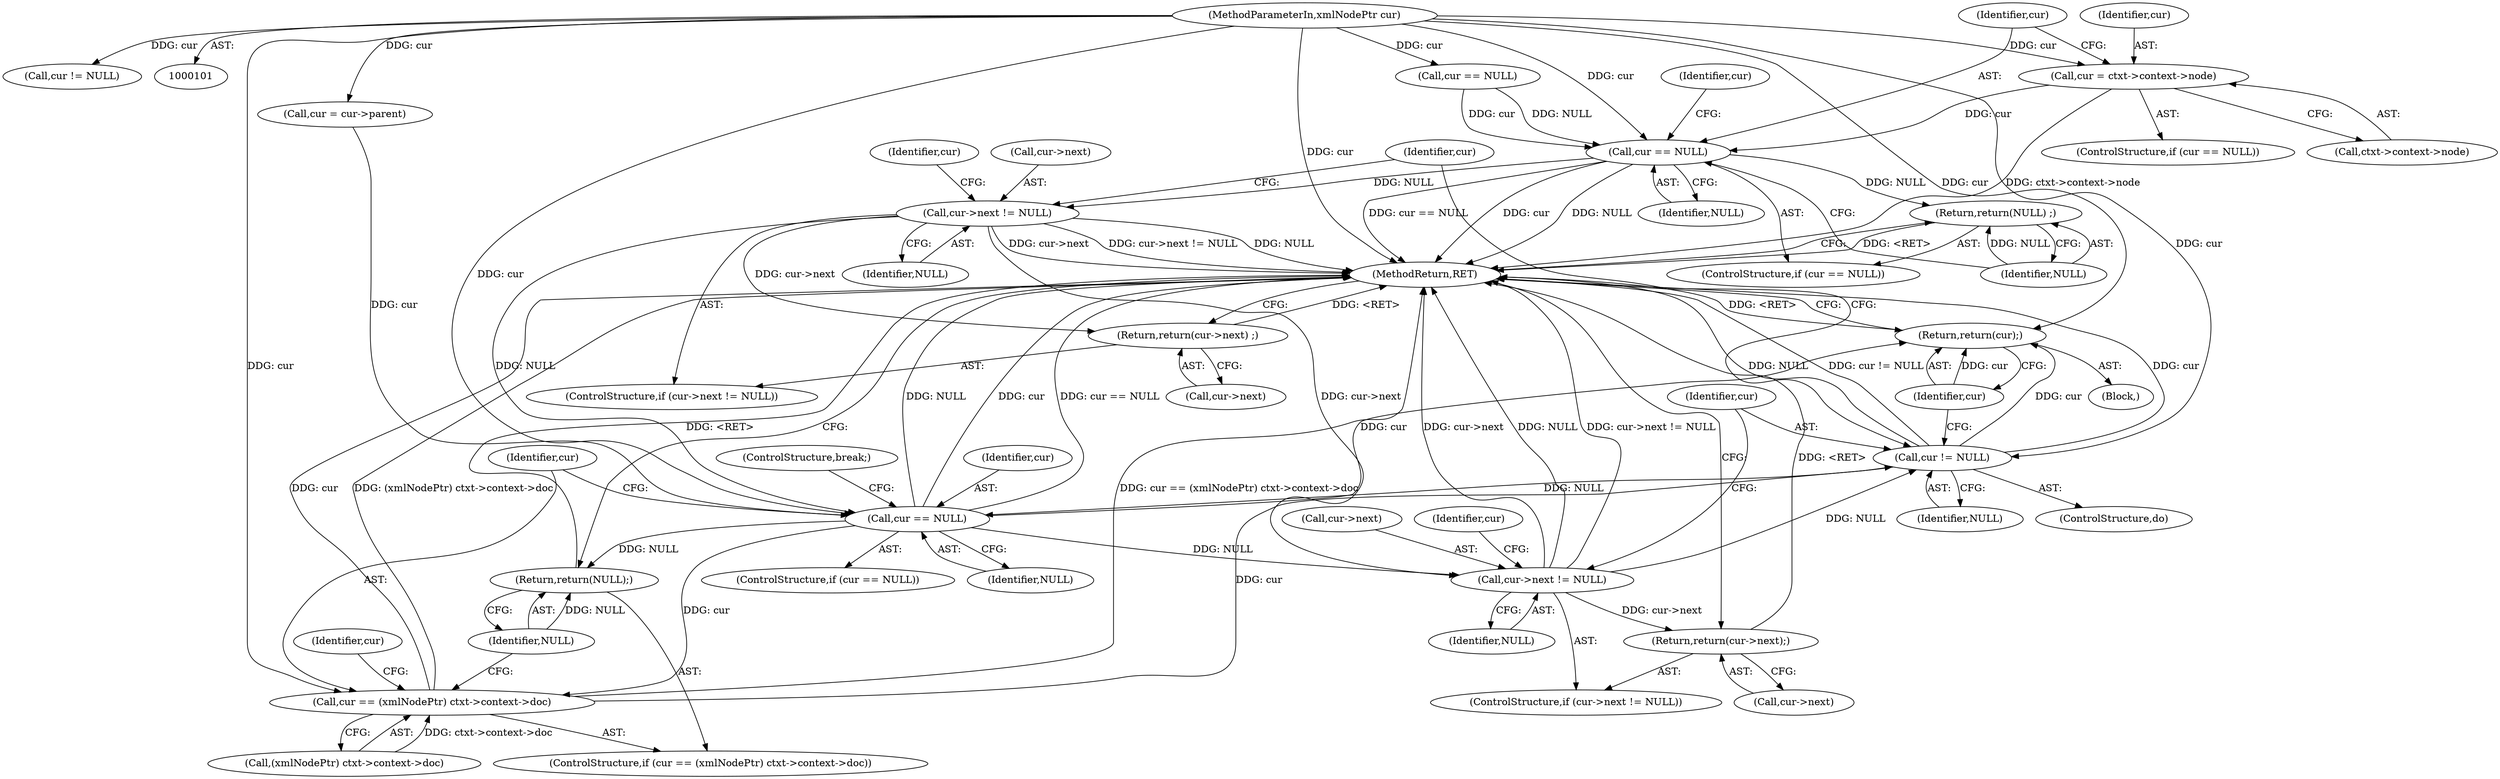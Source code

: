 digraph "1_Chrome_a44b00c88bc5ea35b5b150217c5fd6e4ce168e58@del" {
"1000172" [label="(Call,cur = ctxt->context->node)"];
"1000103" [label="(MethodParameterIn,xmlNodePtr cur)"];
"1000180" [label="(Call,cur == NULL)"];
"1000183" [label="(Return,return(NULL) ;)"];
"1000186" [label="(Call,cur->next != NULL)"];
"1000191" [label="(Return,return(cur->next) ;)"];
"1000203" [label="(Call,cur == NULL)"];
"1000208" [label="(Call,cur == (xmlNodePtr) ctxt->context->doc)"];
"1000229" [label="(Call,cur != NULL)"];
"1000232" [label="(Return,return(cur);)"];
"1000217" [label="(Return,return(NULL);)"];
"1000220" [label="(Call,cur->next != NULL)"];
"1000225" [label="(Return,return(cur->next);)"];
"1000221" [label="(Call,cur->next)"];
"1000179" [label="(ControlStructure,if (cur == NULL))"];
"1000169" [label="(Call,cur == NULL)"];
"1000227" [label="(Identifier,cur)"];
"1000197" [label="(Call,cur = cur->parent)"];
"1000103" [label="(MethodParameterIn,xmlNodePtr cur)"];
"1000226" [label="(Call,cur->next)"];
"1000104" [label="(Block,)"];
"1000232" [label="(Return,return(cur);)"];
"1000193" [label="(Identifier,cur)"];
"1000182" [label="(Identifier,NULL)"];
"1000174" [label="(Call,ctxt->context->node)"];
"1000172" [label="(Call,cur = ctxt->context->node)"];
"1000184" [label="(Identifier,NULL)"];
"1000185" [label="(ControlStructure,if (cur->next != NULL))"];
"1000205" [label="(Identifier,NULL)"];
"1000202" [label="(ControlStructure,if (cur == NULL))"];
"1000204" [label="(Identifier,cur)"];
"1000210" [label="(Call,(xmlNodePtr) ctxt->context->doc)"];
"1000209" [label="(Identifier,cur)"];
"1000195" [label="(ControlStructure,do)"];
"1000229" [label="(Call,cur != NULL)"];
"1000203" [label="(Call,cur == NULL)"];
"1000230" [label="(Identifier,cur)"];
"1000187" [label="(Call,cur->next)"];
"1000181" [label="(Identifier,cur)"];
"1000191" [label="(Return,return(cur->next) ;)"];
"1000188" [label="(Identifier,cur)"];
"1000140" [label="(Call,cur != NULL)"];
"1000173" [label="(Identifier,cur)"];
"1000220" [label="(Call,cur->next != NULL)"];
"1000222" [label="(Identifier,cur)"];
"1000233" [label="(Identifier,cur)"];
"1000208" [label="(Call,cur == (xmlNodePtr) ctxt->context->doc)"];
"1000206" [label="(ControlStructure,break;)"];
"1000217" [label="(Return,return(NULL);)"];
"1000190" [label="(Identifier,NULL)"];
"1000219" [label="(ControlStructure,if (cur->next != NULL))"];
"1000168" [label="(ControlStructure,if (cur == NULL))"];
"1000218" [label="(Identifier,NULL)"];
"1000186" [label="(Call,cur->next != NULL)"];
"1000234" [label="(MethodReturn,RET)"];
"1000225" [label="(Return,return(cur->next);)"];
"1000183" [label="(Return,return(NULL) ;)"];
"1000180" [label="(Call,cur == NULL)"];
"1000198" [label="(Identifier,cur)"];
"1000224" [label="(Identifier,NULL)"];
"1000231" [label="(Identifier,NULL)"];
"1000192" [label="(Call,cur->next)"];
"1000207" [label="(ControlStructure,if (cur == (xmlNodePtr) ctxt->context->doc))"];
"1000172" -> "1000168"  [label="AST: "];
"1000172" -> "1000174"  [label="CFG: "];
"1000173" -> "1000172"  [label="AST: "];
"1000174" -> "1000172"  [label="AST: "];
"1000181" -> "1000172"  [label="CFG: "];
"1000172" -> "1000234"  [label="DDG: ctxt->context->node"];
"1000103" -> "1000172"  [label="DDG: cur"];
"1000172" -> "1000180"  [label="DDG: cur"];
"1000103" -> "1000101"  [label="AST: "];
"1000103" -> "1000234"  [label="DDG: cur"];
"1000103" -> "1000140"  [label="DDG: cur"];
"1000103" -> "1000169"  [label="DDG: cur"];
"1000103" -> "1000180"  [label="DDG: cur"];
"1000103" -> "1000197"  [label="DDG: cur"];
"1000103" -> "1000203"  [label="DDG: cur"];
"1000103" -> "1000208"  [label="DDG: cur"];
"1000103" -> "1000229"  [label="DDG: cur"];
"1000103" -> "1000232"  [label="DDG: cur"];
"1000180" -> "1000179"  [label="AST: "];
"1000180" -> "1000182"  [label="CFG: "];
"1000181" -> "1000180"  [label="AST: "];
"1000182" -> "1000180"  [label="AST: "];
"1000184" -> "1000180"  [label="CFG: "];
"1000188" -> "1000180"  [label="CFG: "];
"1000180" -> "1000234"  [label="DDG: cur"];
"1000180" -> "1000234"  [label="DDG: NULL"];
"1000180" -> "1000234"  [label="DDG: cur == NULL"];
"1000169" -> "1000180"  [label="DDG: cur"];
"1000169" -> "1000180"  [label="DDG: NULL"];
"1000180" -> "1000183"  [label="DDG: NULL"];
"1000180" -> "1000186"  [label="DDG: NULL"];
"1000183" -> "1000179"  [label="AST: "];
"1000183" -> "1000184"  [label="CFG: "];
"1000184" -> "1000183"  [label="AST: "];
"1000234" -> "1000183"  [label="CFG: "];
"1000183" -> "1000234"  [label="DDG: <RET>"];
"1000184" -> "1000183"  [label="DDG: NULL"];
"1000186" -> "1000185"  [label="AST: "];
"1000186" -> "1000190"  [label="CFG: "];
"1000187" -> "1000186"  [label="AST: "];
"1000190" -> "1000186"  [label="AST: "];
"1000193" -> "1000186"  [label="CFG: "];
"1000198" -> "1000186"  [label="CFG: "];
"1000186" -> "1000234"  [label="DDG: cur->next != NULL"];
"1000186" -> "1000234"  [label="DDG: NULL"];
"1000186" -> "1000234"  [label="DDG: cur->next"];
"1000186" -> "1000191"  [label="DDG: cur->next"];
"1000186" -> "1000203"  [label="DDG: NULL"];
"1000186" -> "1000220"  [label="DDG: cur->next"];
"1000191" -> "1000185"  [label="AST: "];
"1000191" -> "1000192"  [label="CFG: "];
"1000192" -> "1000191"  [label="AST: "];
"1000234" -> "1000191"  [label="CFG: "];
"1000191" -> "1000234"  [label="DDG: <RET>"];
"1000203" -> "1000202"  [label="AST: "];
"1000203" -> "1000205"  [label="CFG: "];
"1000204" -> "1000203"  [label="AST: "];
"1000205" -> "1000203"  [label="AST: "];
"1000206" -> "1000203"  [label="CFG: "];
"1000209" -> "1000203"  [label="CFG: "];
"1000203" -> "1000234"  [label="DDG: cur == NULL"];
"1000203" -> "1000234"  [label="DDG: NULL"];
"1000203" -> "1000234"  [label="DDG: cur"];
"1000197" -> "1000203"  [label="DDG: cur"];
"1000229" -> "1000203"  [label="DDG: NULL"];
"1000203" -> "1000208"  [label="DDG: cur"];
"1000203" -> "1000217"  [label="DDG: NULL"];
"1000203" -> "1000220"  [label="DDG: NULL"];
"1000203" -> "1000232"  [label="DDG: cur"];
"1000208" -> "1000207"  [label="AST: "];
"1000208" -> "1000210"  [label="CFG: "];
"1000209" -> "1000208"  [label="AST: "];
"1000210" -> "1000208"  [label="AST: "];
"1000218" -> "1000208"  [label="CFG: "];
"1000222" -> "1000208"  [label="CFG: "];
"1000208" -> "1000234"  [label="DDG: cur == (xmlNodePtr) ctxt->context->doc"];
"1000208" -> "1000234"  [label="DDG: cur"];
"1000208" -> "1000234"  [label="DDG: (xmlNodePtr) ctxt->context->doc"];
"1000210" -> "1000208"  [label="DDG: ctxt->context->doc"];
"1000208" -> "1000229"  [label="DDG: cur"];
"1000229" -> "1000195"  [label="AST: "];
"1000229" -> "1000231"  [label="CFG: "];
"1000230" -> "1000229"  [label="AST: "];
"1000231" -> "1000229"  [label="AST: "];
"1000198" -> "1000229"  [label="CFG: "];
"1000233" -> "1000229"  [label="CFG: "];
"1000229" -> "1000234"  [label="DDG: cur != NULL"];
"1000229" -> "1000234"  [label="DDG: NULL"];
"1000229" -> "1000234"  [label="DDG: cur"];
"1000220" -> "1000229"  [label="DDG: NULL"];
"1000229" -> "1000232"  [label="DDG: cur"];
"1000232" -> "1000104"  [label="AST: "];
"1000232" -> "1000233"  [label="CFG: "];
"1000233" -> "1000232"  [label="AST: "];
"1000234" -> "1000232"  [label="CFG: "];
"1000232" -> "1000234"  [label="DDG: <RET>"];
"1000233" -> "1000232"  [label="DDG: cur"];
"1000217" -> "1000207"  [label="AST: "];
"1000217" -> "1000218"  [label="CFG: "];
"1000218" -> "1000217"  [label="AST: "];
"1000234" -> "1000217"  [label="CFG: "];
"1000217" -> "1000234"  [label="DDG: <RET>"];
"1000218" -> "1000217"  [label="DDG: NULL"];
"1000220" -> "1000219"  [label="AST: "];
"1000220" -> "1000224"  [label="CFG: "];
"1000221" -> "1000220"  [label="AST: "];
"1000224" -> "1000220"  [label="AST: "];
"1000230" -> "1000220"  [label="CFG: "];
"1000227" -> "1000220"  [label="CFG: "];
"1000220" -> "1000234"  [label="DDG: cur->next"];
"1000220" -> "1000234"  [label="DDG: cur->next != NULL"];
"1000220" -> "1000234"  [label="DDG: NULL"];
"1000220" -> "1000225"  [label="DDG: cur->next"];
"1000225" -> "1000219"  [label="AST: "];
"1000225" -> "1000226"  [label="CFG: "];
"1000226" -> "1000225"  [label="AST: "];
"1000234" -> "1000225"  [label="CFG: "];
"1000225" -> "1000234"  [label="DDG: <RET>"];
}
